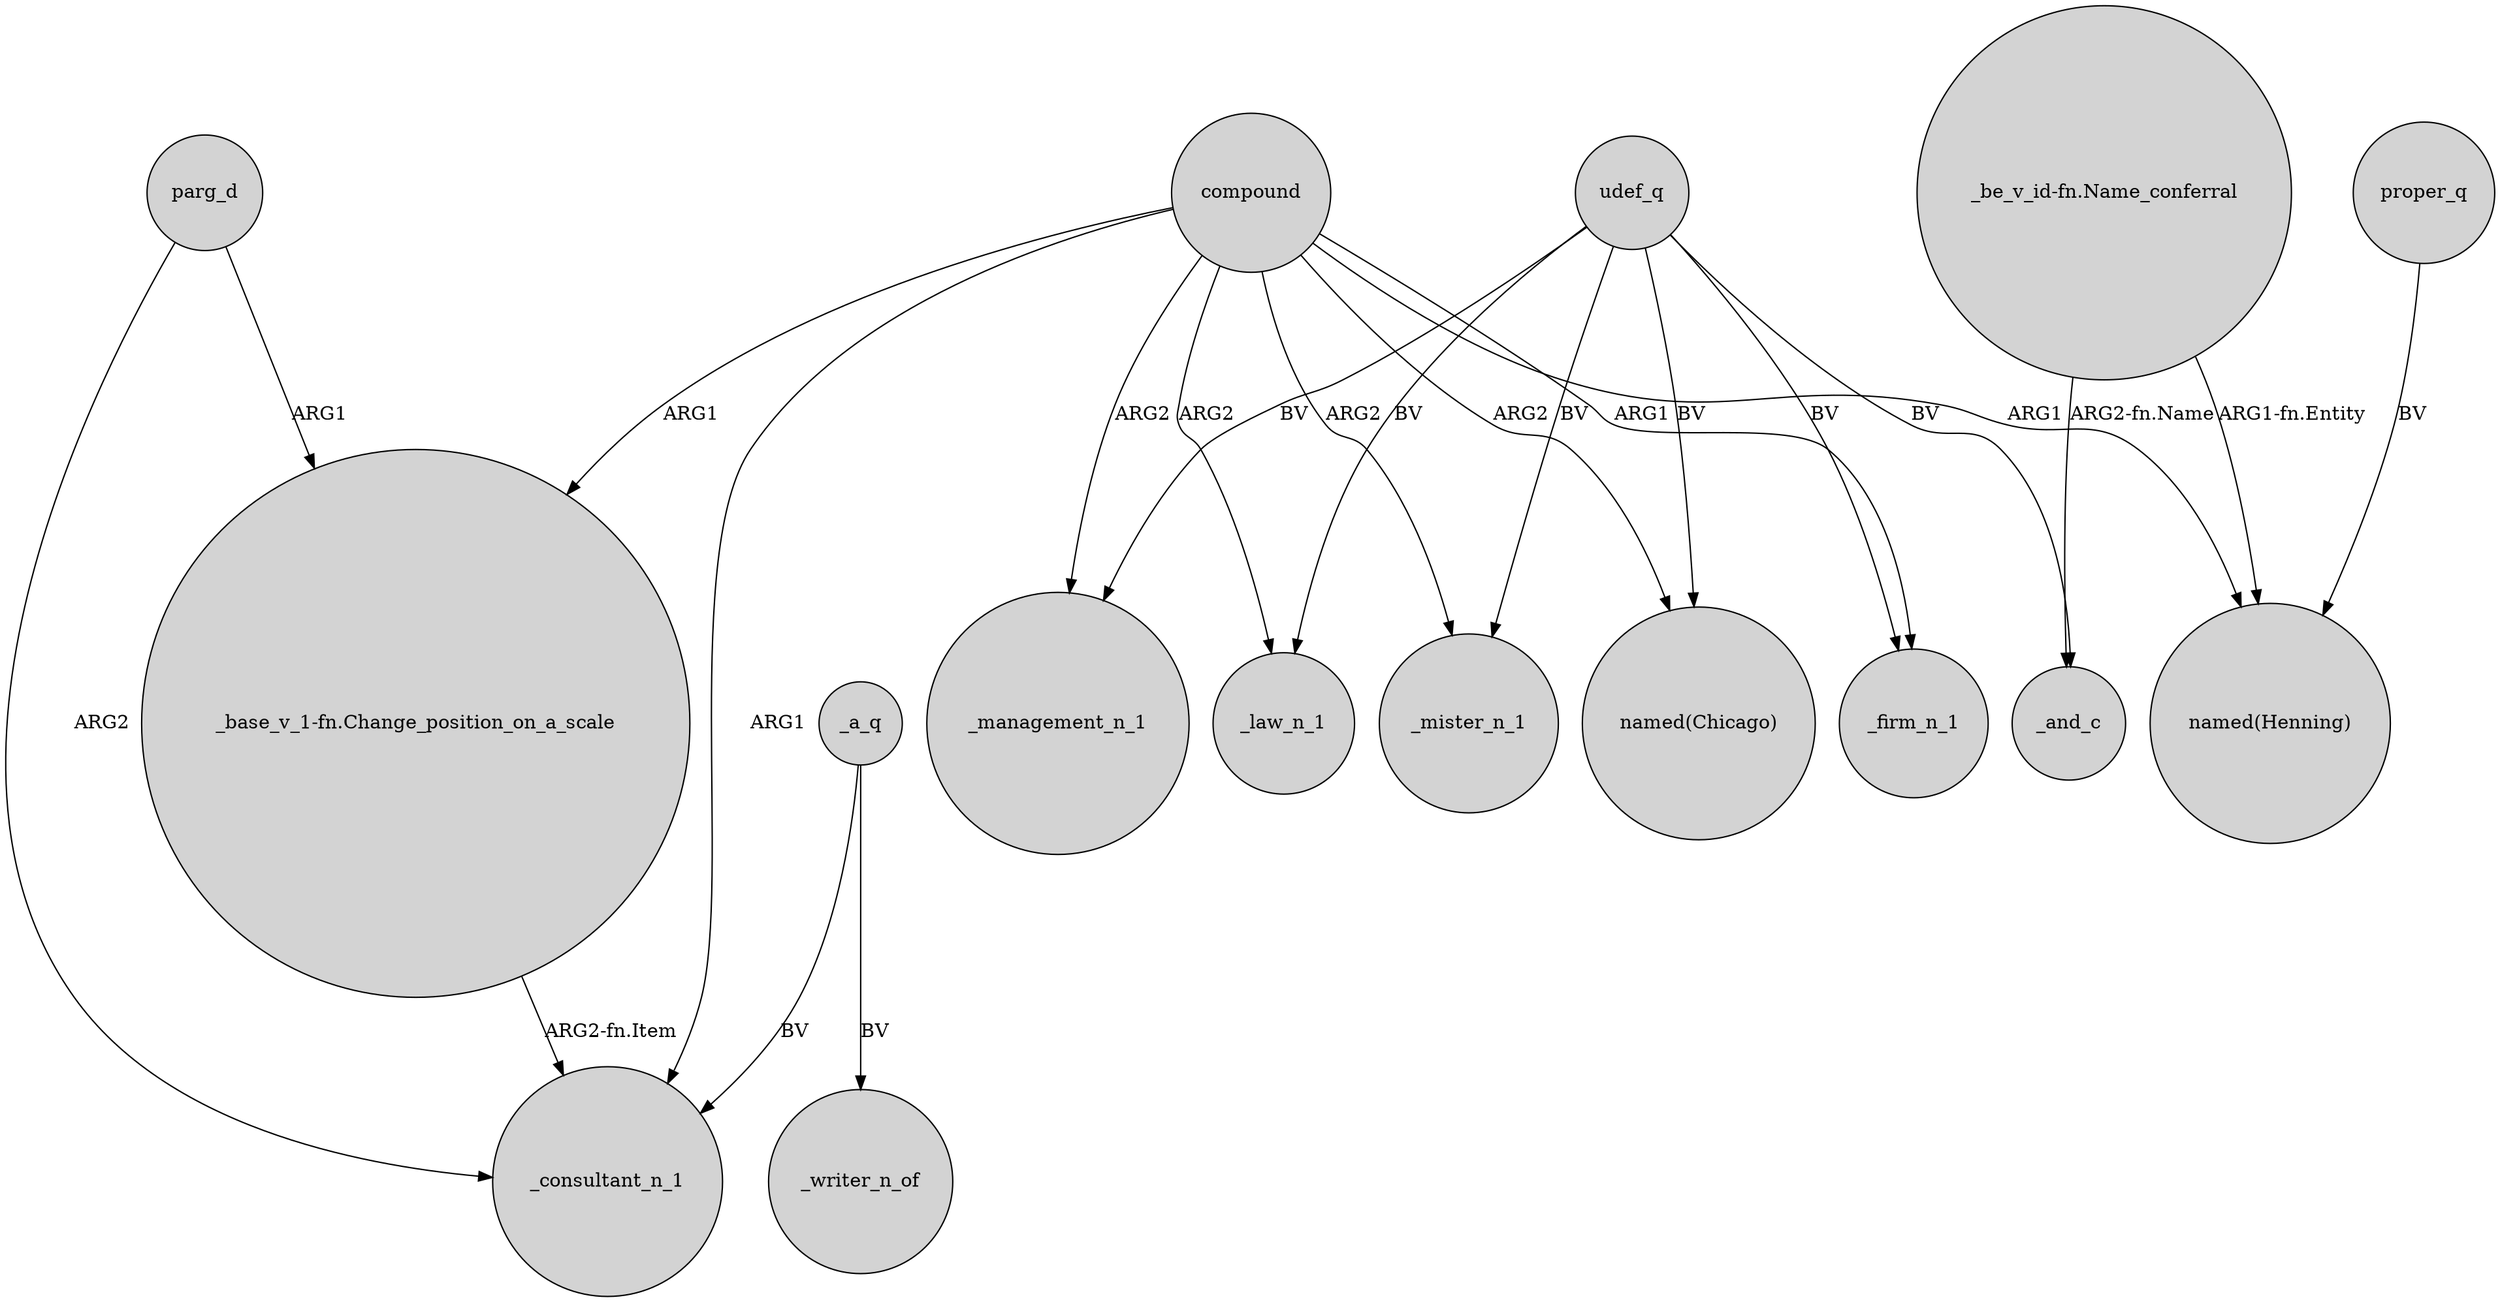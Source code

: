 digraph {
	node [shape=circle style=filled]
	"_base_v_1-fn.Change_position_on_a_scale" -> _consultant_n_1 [label="ARG2-fn.Item"]
	compound -> _law_n_1 [label=ARG2]
	compound -> _mister_n_1 [label=ARG2]
	_a_q -> _consultant_n_1 [label=BV]
	proper_q -> "named(Henning)" [label=BV]
	parg_d -> "_base_v_1-fn.Change_position_on_a_scale" [label=ARG1]
	parg_d -> _consultant_n_1 [label=ARG2]
	compound -> _consultant_n_1 [label=ARG1]
	udef_q -> _and_c [label=BV]
	udef_q -> _mister_n_1 [label=BV]
	compound -> _management_n_1 [label=ARG2]
	udef_q -> _firm_n_1 [label=BV]
	"_be_v_id-fn.Name_conferral" -> "named(Henning)" [label="ARG1-fn.Entity"]
	udef_q -> _management_n_1 [label=BV]
	udef_q -> "named(Chicago)" [label=BV]
	compound -> "named(Chicago)" [label=ARG2]
	compound -> "_base_v_1-fn.Change_position_on_a_scale" [label=ARG1]
	compound -> _firm_n_1 [label=ARG1]
	compound -> "named(Henning)" [label=ARG1]
	udef_q -> _law_n_1 [label=BV]
	_a_q -> _writer_n_of [label=BV]
	"_be_v_id-fn.Name_conferral" -> _and_c [label="ARG2-fn.Name"]
}
